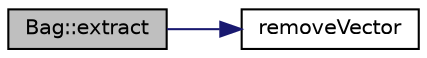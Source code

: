 digraph "Bag::extract"
{
  edge [fontname="Helvetica",fontsize="10",labelfontname="Helvetica",labelfontsize="10"];
  node [fontname="Helvetica",fontsize="10",shape=record];
  rankdir="LR";
  Node4 [label="Bag::extract",height=0.2,width=0.4,color="black", fillcolor="grey75", style="filled", fontcolor="black"];
  Node4 -> Node5 [color="midnightblue",fontsize="10",style="solid",fontname="Helvetica"];
  Node5 [label="removeVector",height=0.2,width=0.4,color="black", fillcolor="white", style="filled",URL="$bag_8cpp.html#a8ccee2a743b58f469047c4b4406a71e2",tooltip="Removes a position from a vector and compacts the remaining positions, thus reducing its size..."];
}
